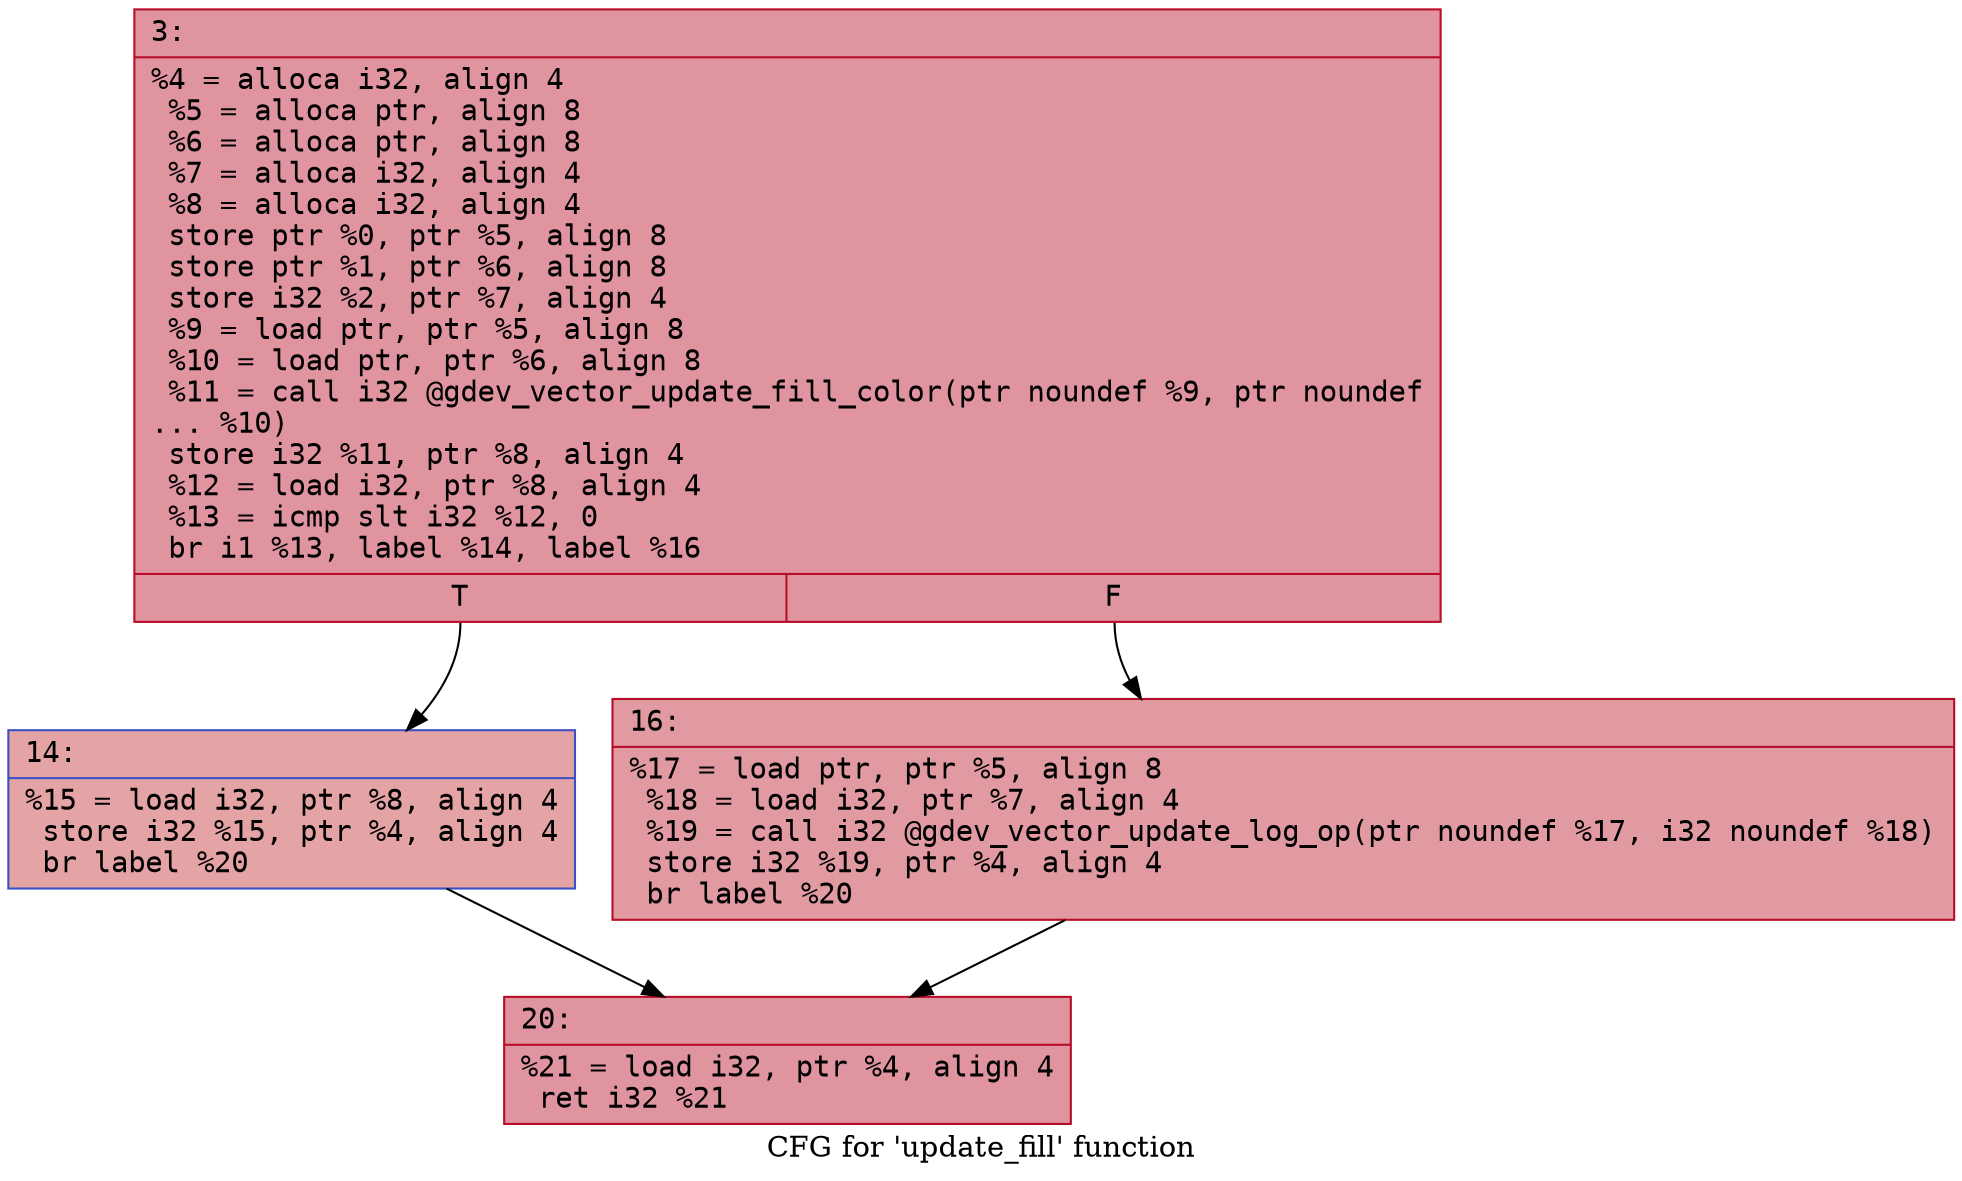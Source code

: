 digraph "CFG for 'update_fill' function" {
	label="CFG for 'update_fill' function";

	Node0x6000009cc2d0 [shape=record,color="#b70d28ff", style=filled, fillcolor="#b70d2870" fontname="Courier",label="{3:\l|  %4 = alloca i32, align 4\l  %5 = alloca ptr, align 8\l  %6 = alloca ptr, align 8\l  %7 = alloca i32, align 4\l  %8 = alloca i32, align 4\l  store ptr %0, ptr %5, align 8\l  store ptr %1, ptr %6, align 8\l  store i32 %2, ptr %7, align 4\l  %9 = load ptr, ptr %5, align 8\l  %10 = load ptr, ptr %6, align 8\l  %11 = call i32 @gdev_vector_update_fill_color(ptr noundef %9, ptr noundef\l... %10)\l  store i32 %11, ptr %8, align 4\l  %12 = load i32, ptr %8, align 4\l  %13 = icmp slt i32 %12, 0\l  br i1 %13, label %14, label %16\l|{<s0>T|<s1>F}}"];
	Node0x6000009cc2d0:s0 -> Node0x6000009cc320[tooltip="3 -> 14\nProbability 37.50%" ];
	Node0x6000009cc2d0:s1 -> Node0x6000009cc370[tooltip="3 -> 16\nProbability 62.50%" ];
	Node0x6000009cc320 [shape=record,color="#3d50c3ff", style=filled, fillcolor="#c32e3170" fontname="Courier",label="{14:\l|  %15 = load i32, ptr %8, align 4\l  store i32 %15, ptr %4, align 4\l  br label %20\l}"];
	Node0x6000009cc320 -> Node0x6000009cc3c0[tooltip="14 -> 20\nProbability 100.00%" ];
	Node0x6000009cc370 [shape=record,color="#b70d28ff", style=filled, fillcolor="#bb1b2c70" fontname="Courier",label="{16:\l|  %17 = load ptr, ptr %5, align 8\l  %18 = load i32, ptr %7, align 4\l  %19 = call i32 @gdev_vector_update_log_op(ptr noundef %17, i32 noundef %18)\l  store i32 %19, ptr %4, align 4\l  br label %20\l}"];
	Node0x6000009cc370 -> Node0x6000009cc3c0[tooltip="16 -> 20\nProbability 100.00%" ];
	Node0x6000009cc3c0 [shape=record,color="#b70d28ff", style=filled, fillcolor="#b70d2870" fontname="Courier",label="{20:\l|  %21 = load i32, ptr %4, align 4\l  ret i32 %21\l}"];
}
